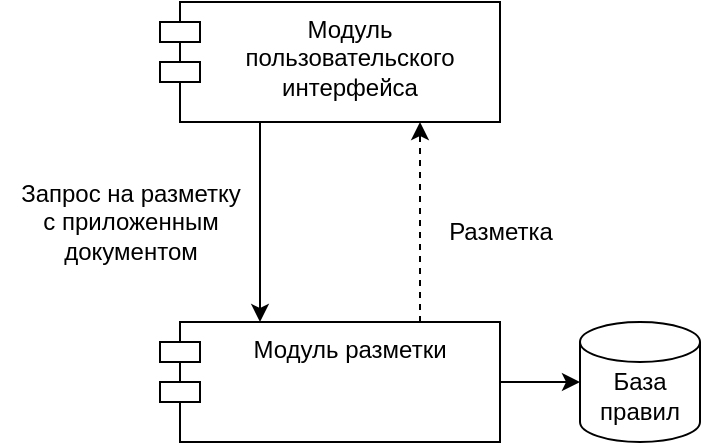<mxfile version="27.0.9">
  <diagram name="Page-1" id="KYB8WRC0XIIPVsfih4oo">
    <mxGraphModel dx="604" dy="320" grid="1" gridSize="10" guides="1" tooltips="1" connect="1" arrows="1" fold="1" page="1" pageScale="1" pageWidth="850" pageHeight="1100" math="0" shadow="0">
      <root>
        <mxCell id="0" />
        <mxCell id="1" parent="0" />
        <mxCell id="M4m5un03omHmVOEHEqCo-13" style="edgeStyle=orthogonalEdgeStyle;rounded=0;orthogonalLoop=1;jettySize=auto;html=1;" parent="1" source="M4m5un03omHmVOEHEqCo-3" target="M4m5un03omHmVOEHEqCo-12" edge="1">
          <mxGeometry relative="1" as="geometry">
            <Array as="points">
              <mxPoint x="240" y="230" />
              <mxPoint x="240" y="230" />
            </Array>
          </mxGeometry>
        </mxCell>
        <mxCell id="M4m5un03omHmVOEHEqCo-3" value="Модуль пользовательского интерфейса" style="shape=module;align=left;spacingLeft=20;align=center;verticalAlign=top;whiteSpace=wrap;html=1;" parent="1" vertex="1">
          <mxGeometry x="190" y="120" width="170" height="60" as="geometry" />
        </mxCell>
        <mxCell id="M4m5un03omHmVOEHEqCo-14" style="edgeStyle=orthogonalEdgeStyle;rounded=0;orthogonalLoop=1;jettySize=auto;html=1;dashed=1;" parent="1" source="M4m5un03omHmVOEHEqCo-12" target="M4m5un03omHmVOEHEqCo-3" edge="1">
          <mxGeometry relative="1" as="geometry">
            <Array as="points">
              <mxPoint x="320" y="230" />
              <mxPoint x="320" y="230" />
            </Array>
          </mxGeometry>
        </mxCell>
        <mxCell id="M4m5un03omHmVOEHEqCo-12" value="Модуль разметки" style="shape=module;align=left;spacingLeft=20;align=center;verticalAlign=top;whiteSpace=wrap;html=1;" parent="1" vertex="1">
          <mxGeometry x="190" y="280" width="170" height="60" as="geometry" />
        </mxCell>
        <mxCell id="M4m5un03omHmVOEHEqCo-15" value="Разметка" style="text;html=1;align=center;verticalAlign=middle;resizable=0;points=[];autosize=1;strokeColor=none;fillColor=none;" parent="1" vertex="1">
          <mxGeometry x="320" y="220" width="80" height="30" as="geometry" />
        </mxCell>
        <mxCell id="M4m5un03omHmVOEHEqCo-16" value="Запрос на разметку&lt;div&gt;с приложенным&lt;/div&gt;&lt;div&gt;документом&lt;/div&gt;" style="text;html=1;align=center;verticalAlign=middle;resizable=0;points=[];autosize=1;strokeColor=none;fillColor=none;" parent="1" vertex="1">
          <mxGeometry x="110" y="200" width="130" height="60" as="geometry" />
        </mxCell>
        <mxCell id="K9Jd_Qyw315CvcM-KHEJ-1" value="&lt;div&gt;&lt;br&gt;&lt;/div&gt;База&lt;div&gt;правил&lt;/div&gt;" style="strokeWidth=1;html=1;shape=mxgraph.flowchart.database;whiteSpace=wrap;" vertex="1" parent="1">
          <mxGeometry x="400" y="280" width="60" height="60" as="geometry" />
        </mxCell>
        <mxCell id="K9Jd_Qyw315CvcM-KHEJ-4" style="edgeStyle=orthogonalEdgeStyle;rounded=0;orthogonalLoop=1;jettySize=auto;html=1;entryX=0;entryY=0.5;entryDx=0;entryDy=0;entryPerimeter=0;" edge="1" parent="1" source="M4m5un03omHmVOEHEqCo-12" target="K9Jd_Qyw315CvcM-KHEJ-1">
          <mxGeometry relative="1" as="geometry" />
        </mxCell>
      </root>
    </mxGraphModel>
  </diagram>
</mxfile>
